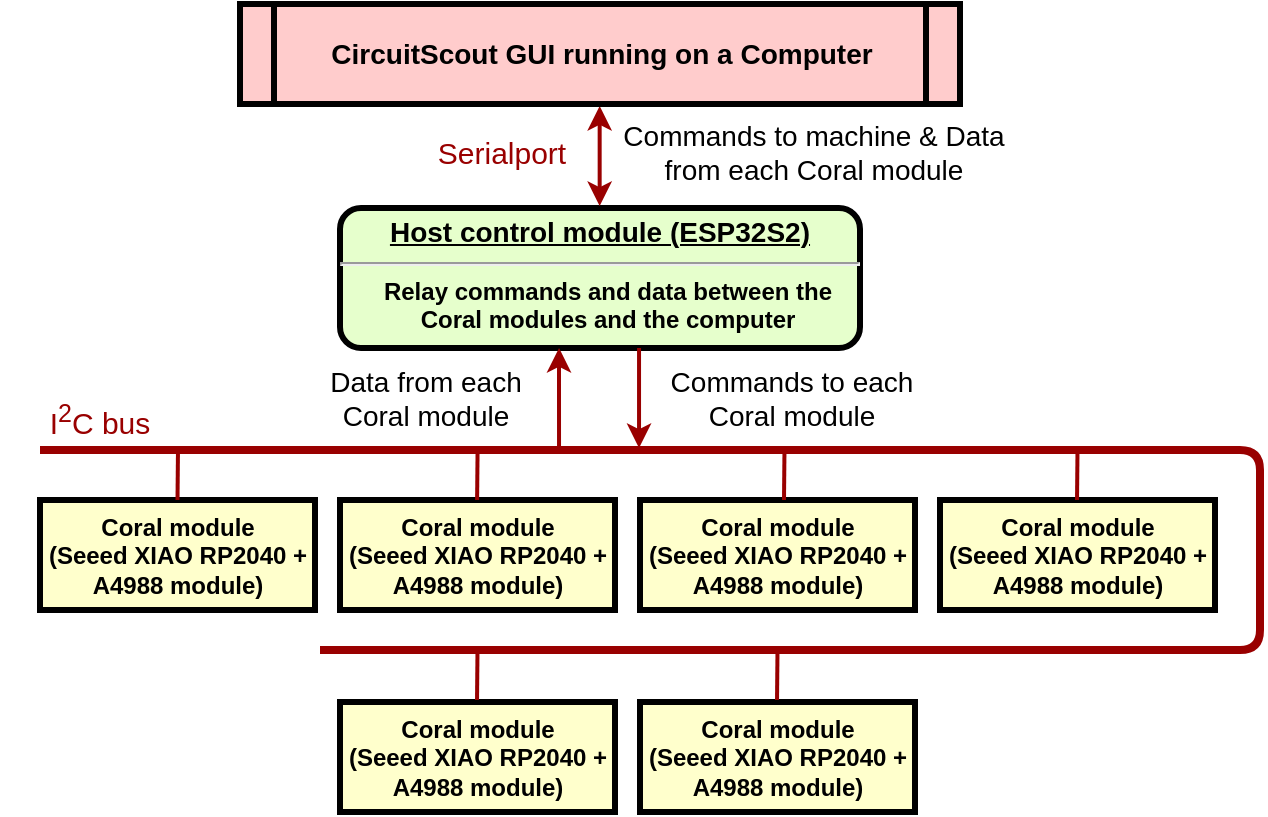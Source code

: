 <mxfile version="13.9.9" type="device"><diagram name="Page-1" id="c7558073-3199-34d8-9f00-42111426c3f3"><mxGraphModel dx="842" dy="476" grid="0" gridSize="10" guides="1" tooltips="1" connect="1" arrows="1" fold="1" page="1" pageScale="1" pageWidth="826" pageHeight="1169" background="#ffffff" math="0" shadow="0"><root><mxCell id="0"/><mxCell id="1" parent="0"/><mxCell id="2" value="&lt;p style=&quot;margin: 0px ; margin-top: 4px ; text-align: center ; text-decoration: underline&quot;&gt;&lt;strong&gt;&lt;font style=&quot;font-size: 14px&quot;&gt;Host control module (ESP32S2)&lt;/font&gt;&lt;/strong&gt;&lt;/p&gt;&lt;hr&gt;&lt;p style=&quot;margin: 0px ; margin-left: 8px&quot;&gt;Relay commands and data between the&lt;/p&gt;&lt;p style=&quot;margin: 0px ; margin-left: 8px&quot;&gt;&amp;nbsp;Coral modules and the computer&amp;nbsp;&lt;/p&gt;" style="verticalAlign=middle;align=center;overflow=fill;fontSize=12;fontFamily=Helvetica;html=1;rounded=1;fontStyle=1;strokeWidth=3;fillColor=#E6FFCC" parent="1" vertex="1"><mxGeometry x="320" y="420" width="260" height="70" as="geometry"/></mxCell><mxCell id="4" value="Coral module&#10;(Seeed XIAO RP2040 + A4988 module)" style="whiteSpace=wrap;align=center;verticalAlign=middle;fontStyle=1;strokeWidth=3;fillColor=#FFFFCC" parent="1" vertex="1"><mxGeometry x="170" y="566" width="137.5" height="55" as="geometry"/></mxCell><mxCell id="bm9_-9anWOts9_JKvzdX-107" style="edgeStyle=orthogonalEdgeStyle;rounded=0;orthogonalLoop=1;jettySize=auto;html=1;exitX=0.5;exitY=1;exitDx=0;exitDy=0;entryX=0.5;entryY=0;entryDx=0;entryDy=0;fontSize=14;strokeColor=#990000;strokeWidth=2;startArrow=classic;startFill=1;" parent="1" edge="1"><mxGeometry relative="1" as="geometry"><mxPoint x="449.83" y="369" as="sourcePoint"/><mxPoint x="449.83" y="419.0" as="targetPoint"/></mxGeometry></mxCell><mxCell id="5" value="CircuitScout GUI running on a Computer" style="shape=process;whiteSpace=wrap;align=center;verticalAlign=middle;size=0.048;fontStyle=1;strokeWidth=3;fillColor=#FFCCCC;fontSize=14;" parent="1" vertex="1"><mxGeometry x="270" y="318" width="360" height="50" as="geometry"/></mxCell><mxCell id="bm9_-9anWOts9_JKvzdX-101" value="Coral module&#10;(Seeed XIAO RP2040 + A4988 module)" style="whiteSpace=wrap;align=center;verticalAlign=middle;fontStyle=1;strokeWidth=3;fillColor=#FFFFCC" parent="1" vertex="1"><mxGeometry x="320" y="566" width="137.5" height="55" as="geometry"/></mxCell><mxCell id="bm9_-9anWOts9_JKvzdX-102" value="Coral module&#10;(Seeed XIAO RP2040 + A4988 module)" style="whiteSpace=wrap;align=center;verticalAlign=middle;fontStyle=1;strokeWidth=3;fillColor=#FFFFCC" parent="1" vertex="1"><mxGeometry x="470" y="667" width="137.5" height="55" as="geometry"/></mxCell><mxCell id="bm9_-9anWOts9_JKvzdX-103" value="Coral module&#10;(Seeed XIAO RP2040 + A4988 module)" style="whiteSpace=wrap;align=center;verticalAlign=middle;fontStyle=1;strokeWidth=3;fillColor=#FFFFCC" parent="1" vertex="1"><mxGeometry x="470" y="566" width="137.5" height="55" as="geometry"/></mxCell><mxCell id="bm9_-9anWOts9_JKvzdX-104" value="Coral module&#10;(Seeed XIAO RP2040 + A4988 module)" style="whiteSpace=wrap;align=center;verticalAlign=middle;fontStyle=1;strokeWidth=3;fillColor=#FFFFCC" parent="1" vertex="1"><mxGeometry x="320" y="667" width="137.5" height="55" as="geometry"/></mxCell><mxCell id="bm9_-9anWOts9_JKvzdX-105" value="Coral module&#10;(Seeed XIAO RP2040 + A4988 module)" style="whiteSpace=wrap;align=center;verticalAlign=middle;fontStyle=1;strokeWidth=3;fillColor=#FFFFCC" parent="1" vertex="1"><mxGeometry x="620" y="566" width="137.5" height="55" as="geometry"/></mxCell><mxCell id="bm9_-9anWOts9_JKvzdX-108" value="Commands to machine &amp;amp; Data from each Coral module" style="text;html=1;strokeColor=none;fillColor=none;align=center;verticalAlign=middle;whiteSpace=wrap;rounded=0;fontSize=14;" parent="1" vertex="1"><mxGeometry x="460" y="382" width="194" height="20" as="geometry"/></mxCell><mxCell id="bm9_-9anWOts9_JKvzdX-112" style="edgeStyle=orthogonalEdgeStyle;rounded=0;orthogonalLoop=1;jettySize=auto;html=1;exitX=0.5;exitY=1;exitDx=0;exitDy=0;entryX=0.5;entryY=0;entryDx=0;entryDy=0;fontSize=14;strokeColor=#990000;strokeWidth=2;startArrow=classic;startFill=1;endArrow=none;endFill=0;" parent="1" edge="1"><mxGeometry relative="1" as="geometry"><mxPoint x="429.52" y="490" as="sourcePoint"/><mxPoint x="429.52" y="540.0" as="targetPoint"/><Array as="points"><mxPoint x="429.52" y="508"/><mxPoint x="429.52" y="508"/></Array></mxGeometry></mxCell><mxCell id="bm9_-9anWOts9_JKvzdX-113" style="edgeStyle=orthogonalEdgeStyle;rounded=0;orthogonalLoop=1;jettySize=auto;html=1;exitX=0.5;exitY=1;exitDx=0;exitDy=0;entryX=0.5;entryY=0;entryDx=0;entryDy=0;fontSize=14;strokeColor=#990000;strokeWidth=2;startArrow=none;startFill=0;endArrow=classic;endFill=1;" parent="1" edge="1"><mxGeometry relative="1" as="geometry"><mxPoint x="469.52" y="490" as="sourcePoint"/><mxPoint x="469.52" y="540.0" as="targetPoint"/></mxGeometry></mxCell><mxCell id="bm9_-9anWOts9_JKvzdX-114" value="" style="endArrow=none;html=1;strokeColor=#990000;strokeWidth=4;fontSize=14;" parent="1" edge="1"><mxGeometry width="50" height="50" relative="1" as="geometry"><mxPoint x="310" y="641" as="sourcePoint"/><mxPoint x="170" y="541" as="targetPoint"/><Array as="points"><mxPoint x="780" y="641"/><mxPoint x="780" y="541"/></Array></mxGeometry></mxCell><mxCell id="bm9_-9anWOts9_JKvzdX-115" value="I&lt;sup&gt;2&lt;/sup&gt;C bus" style="text;html=1;strokeColor=none;fillColor=none;align=center;verticalAlign=middle;whiteSpace=wrap;rounded=0;fontSize=15;fontColor=#990000;" parent="1" vertex="1"><mxGeometry x="150" y="516" width="100" height="20" as="geometry"/></mxCell><mxCell id="bm9_-9anWOts9_JKvzdX-116" value="Data from each Coral module" style="text;html=1;strokeColor=none;fillColor=none;align=center;verticalAlign=middle;whiteSpace=wrap;rounded=0;fontSize=14;" parent="1" vertex="1"><mxGeometry x="313" y="505" width="100" height="20" as="geometry"/></mxCell><mxCell id="bm9_-9anWOts9_JKvzdX-117" value="Commands to each Coral module" style="text;html=1;strokeColor=none;fillColor=none;align=center;verticalAlign=middle;whiteSpace=wrap;rounded=0;fontSize=14;" parent="1" vertex="1"><mxGeometry x="472" y="505" width="148" height="20" as="geometry"/></mxCell><mxCell id="bm9_-9anWOts9_JKvzdX-118" value="" style="endArrow=none;html=1;strokeColor=#990000;strokeWidth=2;fontSize=15;fontColor=#990000;exitX=0.5;exitY=0;exitDx=0;exitDy=0;" parent="1" source="4" edge="1"><mxGeometry width="50" height="50" relative="1" as="geometry"><mxPoint x="470" y="570" as="sourcePoint"/><mxPoint x="239" y="540" as="targetPoint"/></mxGeometry></mxCell><mxCell id="bm9_-9anWOts9_JKvzdX-119" value="" style="endArrow=none;html=1;strokeColor=#990000;strokeWidth=2;fontSize=15;fontColor=#990000;exitX=0.5;exitY=0;exitDx=0;exitDy=0;" parent="1" edge="1"><mxGeometry width="50" height="50" relative="1" as="geometry"><mxPoint x="388.55" y="566" as="sourcePoint"/><mxPoint x="388.8" y="540" as="targetPoint"/></mxGeometry></mxCell><mxCell id="bm9_-9anWOts9_JKvzdX-120" value="" style="endArrow=none;html=1;strokeColor=#990000;strokeWidth=2;fontSize=15;fontColor=#990000;exitX=0.5;exitY=0;exitDx=0;exitDy=0;" parent="1" edge="1"><mxGeometry width="50" height="50" relative="1" as="geometry"><mxPoint x="542" y="566" as="sourcePoint"/><mxPoint x="542.25" y="540" as="targetPoint"/></mxGeometry></mxCell><mxCell id="bm9_-9anWOts9_JKvzdX-121" value="" style="endArrow=none;html=1;strokeColor=#990000;strokeWidth=2;fontSize=11;fontColor=#990000;exitX=0.5;exitY=0;exitDx=0;exitDy=0;" parent="1" edge="1"><mxGeometry width="50" height="50" relative="1" as="geometry"><mxPoint x="688.51" y="566" as="sourcePoint"/><mxPoint x="688.76" y="540" as="targetPoint"/></mxGeometry></mxCell><mxCell id="bm9_-9anWOts9_JKvzdX-123" value="" style="endArrow=none;html=1;strokeColor=#990000;strokeWidth=2;fontSize=15;fontColor=#990000;exitX=0.5;exitY=0;exitDx=0;exitDy=0;" parent="1" edge="1"><mxGeometry width="50" height="50" relative="1" as="geometry"><mxPoint x="388.51" y="666" as="sourcePoint"/><mxPoint x="388.76" y="640" as="targetPoint"/></mxGeometry></mxCell><mxCell id="bm9_-9anWOts9_JKvzdX-124" value="" style="endArrow=none;html=1;strokeColor=#990000;strokeWidth=2;fontSize=15;fontColor=#990000;exitX=0.5;exitY=0;exitDx=0;exitDy=0;" parent="1" edge="1"><mxGeometry width="50" height="50" relative="1" as="geometry"><mxPoint x="538.51" y="666" as="sourcePoint"/><mxPoint x="538.76" y="640" as="targetPoint"/></mxGeometry></mxCell><mxCell id="znAciqOCWZlQdvmUZzHA-5" value="Serialport" style="text;html=1;strokeColor=none;fillColor=none;align=center;verticalAlign=middle;whiteSpace=wrap;rounded=0;fontSize=15;fontColor=#990000;" parent="1" vertex="1"><mxGeometry x="351" y="382" width="100" height="20" as="geometry"/></mxCell></root></mxGraphModel></diagram></mxfile>